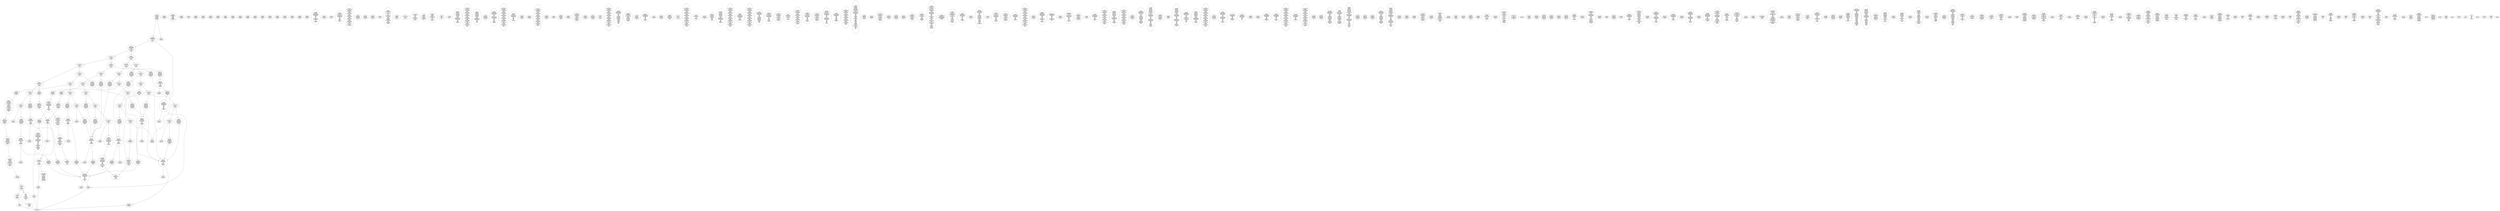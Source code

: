 /* Generated by GvGen v.1.0 (https://www.github.com/stricaud/gvgen) */

digraph G {
compound=true;
   node1 [label="[anywhere]"];
   node2 [label="# 0x0
PUSHX Data
PUSHX Data
MSTORE
CALLVALUE
ISZERO
PUSHX Data
JUMPI
"];
   node3 [label="# 0xc
PUSHX Data
REVERT
"];
   node4 [label="# 0x10
JUMPDEST
PUSHX LogicData
CALLDATASIZE
LT
PUSHX Data
JUMPI
"];
   node5 [label="# 0x1a
PUSHX Data
CALLDATALOAD
PUSHX BitData
SHR
PUSHX LogicData
GT
PUSHX Data
JUMPI
"];
   node6 [label="# 0x2b
PUSHX LogicData
GT
PUSHX Data
JUMPI
"];
   node7 [label="# 0x36
PUSHX LogicData
GT
PUSHX Data
JUMPI
"];
   node8 [label="# 0x41
PUSHX LogicData
EQ
PUSHX Data
JUMPI
"];
   node9 [label="# 0x4c
PUSHX LogicData
EQ
PUSHX Data
JUMPI
"];
   node10 [label="# 0x57
PUSHX LogicData
EQ
PUSHX Data
JUMPI
"];
   node11 [label="# 0x62
PUSHX LogicData
EQ
PUSHX Data
JUMPI
"];
   node12 [label="# 0x6d
PUSHX Data
REVERT
"];
   node13 [label="# 0x71
JUMPDEST
PUSHX LogicData
EQ
PUSHX Data
JUMPI
"];
   node14 [label="# 0x7d
PUSHX LogicData
EQ
PUSHX Data
JUMPI
"];
   node15 [label="# 0x88
PUSHX LogicData
EQ
PUSHX Data
JUMPI
"];
   node16 [label="# 0x93
PUSHX Data
REVERT
"];
   node17 [label="# 0x97
JUMPDEST
PUSHX LogicData
EQ
PUSHX Data
JUMPI
"];
   node18 [label="# 0xa3
PUSHX LogicData
EQ
PUSHX Data
JUMPI
"];
   node19 [label="# 0xae
PUSHX LogicData
EQ
PUSHX Data
JUMPI
"];
   node20 [label="# 0xb9
PUSHX LogicData
EQ
PUSHX Data
JUMPI
"];
   node21 [label="# 0xc4
PUSHX LogicData
EQ
PUSHX Data
JUMPI
"];
   node22 [label="# 0xcf
PUSHX LogicData
EQ
PUSHX Data
JUMPI
"];
   node23 [label="# 0xda
PUSHX Data
REVERT
"];
   node24 [label="# 0xde
JUMPDEST
PUSHX LogicData
GT
PUSHX Data
JUMPI
"];
   node25 [label="# 0xea
PUSHX LogicData
EQ
PUSHX Data
JUMPI
"];
   node26 [label="# 0xf5
PUSHX LogicData
EQ
PUSHX Data
JUMPI
"];
   node27 [label="# 0x100
PUSHX LogicData
EQ
PUSHX Data
JUMPI
"];
   node28 [label="# 0x10b
PUSHX LogicData
EQ
PUSHX Data
JUMPI
"];
   node29 [label="# 0x116
PUSHX LogicData
EQ
PUSHX Data
JUMPI
"];
   node30 [label="# 0x121
PUSHX LogicData
EQ
PUSHX Data
JUMPI
"];
   node31 [label="# 0x12c
PUSHX Data
REVERT
"];
   node32 [label="# 0x130
JUMPDEST
PUSHX LogicData
EQ
PUSHX Data
JUMPI
"];
   node33 [label="# 0x13c
PUSHX LogicData
EQ
PUSHX Data
JUMPI
"];
   node34 [label="# 0x147
PUSHX LogicData
EQ
PUSHX Data
JUMPI
"];
   node35 [label="# 0x152
PUSHX LogicData
EQ
PUSHX Data
JUMPI
"];
   node36 [label="# 0x15d
PUSHX LogicData
EQ
PUSHX Data
JUMPI
"];
   node37 [label="# 0x168
PUSHX LogicData
EQ
PUSHX Data
JUMPI
"];
   node38 [label="# 0x173
JUMPDEST
PUSHX Data
REVERT
"];
   node39 [label="# 0x178
JUMPDEST
PUSHX Data
PUSHX Data
CALLDATASIZE
PUSHX Data
PUSHX Data
JUMP
"];
   node40 [label="# 0x186
JUMPDEST
PUSHX Data
JUMP
"];
   node41 [label="# 0x18b
JUMPDEST
PUSHX MemData
MLOAD
ISZERO
ISZERO
MSTORE
PUSHX ArithData
ADD
"];
   node42 [label="# 0x197
JUMPDEST
PUSHX MemData
MLOAD
SUB
RETURN
"];
   node43 [label="# 0x1a0
JUMPDEST
PUSHX Data
PUSHX Data
CALLDATASIZE
PUSHX Data
PUSHX Data
JUMP
"];
   node44 [label="# 0x1ae
JUMPDEST
PUSHX Data
JUMP
"];
   node45 [label="# 0x1b3
JUMPDEST
STOP
"];
   node46 [label="# 0x1b5
JUMPDEST
PUSHX Data
PUSHX Data
JUMP
"];
   node47 [label="# 0x1bd
JUMPDEST
PUSHX MemData
MLOAD
PUSHX Data
PUSHX Data
JUMP
"];
   node48 [label="# 0x1ca
JUMPDEST
PUSHX Data
PUSHX Data
CALLDATASIZE
PUSHX Data
PUSHX Data
JUMP
"];
   node49 [label="# 0x1d8
JUMPDEST
PUSHX Data
JUMP
"];
   node50 [label="# 0x1dd
JUMPDEST
PUSHX MemData
MLOAD
PUSHX ArithData
PUSHX BitData
PUSHX BitData
SHL
SUB
AND
MSTORE
PUSHX ArithData
ADD
PUSHX Data
JUMP
"];
   node51 [label="# 0x1f5
JUMPDEST
PUSHX Data
PUSHX Data
CALLDATASIZE
PUSHX Data
PUSHX Data
JUMP
"];
   node52 [label="# 0x203
JUMPDEST
PUSHX Data
JUMP
"];
   node53 [label="# 0x208
JUMPDEST
PUSHX StorData
SLOAD
"];
   node54 [label="# 0x20c
JUMPDEST
PUSHX MemData
MLOAD
MSTORE
PUSHX ArithData
ADD
PUSHX Data
JUMP
"];
   node55 [label="# 0x21a
JUMPDEST
PUSHX Data
PUSHX Data
CALLDATASIZE
PUSHX Data
PUSHX Data
JUMP
"];
   node56 [label="# 0x228
JUMPDEST
PUSHX Data
JUMP
"];
   node57 [label="# 0x22d
JUMPDEST
PUSHX Data
PUSHX Data
CALLDATASIZE
PUSHX Data
PUSHX Data
JUMP
"];
   node58 [label="# 0x23b
JUMPDEST
PUSHX Data
JUMP
"];
   node59 [label="# 0x240
JUMPDEST
PUSHX Data
PUSHX StorData
SLOAD
JUMP
"];
   node60 [label="# 0x249
JUMPDEST
PUSHX Data
PUSHX Data
CALLDATASIZE
PUSHX Data
PUSHX Data
JUMP
"];
   node61 [label="# 0x257
JUMPDEST
PUSHX Data
JUMP
"];
   node62 [label="# 0x25c
JUMPDEST
PUSHX Data
PUSHX Data
CALLDATASIZE
PUSHX Data
PUSHX Data
JUMP
"];
   node63 [label="# 0x26a
JUMPDEST
PUSHX Data
JUMP
"];
   node64 [label="# 0x26f
JUMPDEST
PUSHX Data
PUSHX Data
CALLDATASIZE
PUSHX Data
PUSHX Data
JUMP
"];
   node65 [label="# 0x27d
JUMPDEST
PUSHX Data
JUMP
"];
   node66 [label="# 0x282
JUMPDEST
PUSHX Data
PUSHX Data
CALLDATASIZE
PUSHX Data
PUSHX Data
JUMP
"];
   node67 [label="# 0x290
JUMPDEST
PUSHX Data
JUMP
"];
   node68 [label="# 0x295
JUMPDEST
PUSHX Data
PUSHX Data
CALLDATASIZE
PUSHX Data
PUSHX Data
JUMP
"];
   node69 [label="# 0x2a3
JUMPDEST
PUSHX Data
JUMP
"];
   node70 [label="# 0x2a8
JUMPDEST
PUSHX Data
PUSHX Data
JUMP
"];
   node71 [label="# 0x2b0
JUMPDEST
PUSHX Data
PUSHX Data
CALLDATASIZE
PUSHX Data
PUSHX Data
JUMP
"];
   node72 [label="# 0x2be
JUMPDEST
PUSHX Data
JUMP
"];
   node73 [label="# 0x2c3
JUMPDEST
PUSHX Data
PUSHX Data
CALLDATASIZE
PUSHX Data
PUSHX Data
JUMP
"];
   node74 [label="# 0x2d1
JUMPDEST
PUSHX Data
JUMP
"];
   node75 [label="# 0x2d6
JUMPDEST
PUSHX StorData
SLOAD
PUSHX ArithData
PUSHX BitData
PUSHX BitData
SHL
SUB
AND
PUSHX Data
JUMP
"];
   node76 [label="# 0x2e7
JUMPDEST
PUSHX Data
PUSHX Data
JUMP
"];
   node77 [label="# 0x2ef
JUMPDEST
PUSHX Data
PUSHX Data
CALLDATASIZE
PUSHX Data
PUSHX Data
JUMP
"];
   node78 [label="# 0x2fd
JUMPDEST
PUSHX Data
JUMP
"];
   node79 [label="# 0x302
JUMPDEST
PUSHX Data
PUSHX Data
CALLDATASIZE
PUSHX Data
PUSHX Data
JUMP
"];
   node80 [label="# 0x310
JUMPDEST
PUSHX Data
JUMP
"];
   node81 [label="# 0x315
JUMPDEST
PUSHX Data
PUSHX Data
CALLDATASIZE
PUSHX Data
PUSHX Data
JUMP
"];
   node82 [label="# 0x323
JUMPDEST
PUSHX Data
JUMP
"];
   node83 [label="# 0x328
JUMPDEST
PUSHX Data
PUSHX Data
JUMP
"];
   node84 [label="# 0x330
JUMPDEST
PUSHX Data
PUSHX Data
CALLDATASIZE
PUSHX Data
PUSHX Data
JUMP
"];
   node85 [label="# 0x33e
JUMPDEST
PUSHX Data
JUMP
"];
   node86 [label="# 0x343
JUMPDEST
PUSHX Data
PUSHX Data
CALLDATASIZE
PUSHX Data
PUSHX Data
JUMP
"];
   node87 [label="# 0x351
JUMPDEST
PUSHX Data
JUMP
"];
   node88 [label="# 0x356
JUMPDEST
PUSHX Data
PUSHX ArithData
PUSHX BitData
PUSHX BitData
SHL
SUB
NOT
AND
PUSHX BitData
PUSHX BitData
SHL
EQ
PUSHX Data
JUMPI
"];
   node89 [label="# 0x372
PUSHX Data
PUSHX Data
JUMP
"];
   node90 [label="# 0x37b
JUMPDEST
JUMP
"];
   node91 [label="# 0x381
JUMPDEST
PUSHX StorData
SLOAD
PUSHX ArithData
PUSHX BitData
PUSHX BitData
SHL
SUB
AND
CALLER
EQ
PUSHX Data
JUMPI
"];
   node92 [label="# 0x394
PUSHX MemData
MLOAD
PUSHX BitData
PUSHX BitData
SHL
MSTORE
PUSHX Data
PUSHX ArithData
ADD
MSTORE
PUSHX Data
PUSHX ArithData
ADD
MSTORE
PUSHX Data
PUSHX ArithData
ADD
MSTORE
PUSHX BitData
PUSHX BitData
SHL
PUSHX ArithData
ADD
MSTORE
PUSHX ArithData
ADD
"];
   node93 [label="# 0x3e3
JUMPDEST
PUSHX MemData
MLOAD
SUB
REVERT
"];
   node94 [label="# 0x3ec
JUMPDEST
PUSHX Data
PUSHX Data
PUSHX Data
JUMP
"];
   node95 [label="# 0x3f6
JUMPDEST
PUSHX Data
PUSHX Data
JUMP
"];
   node96 [label="# 0x402
JUMPDEST
PUSHX Data
PUSHX Data
JUMP
"];
   node97 [label="# 0x40a
JUMPDEST
JUMP
"];
   node98 [label="# 0x40e
JUMPDEST
PUSHX Data
PUSHX StorData
SLOAD
PUSHX Data
PUSHX Data
JUMP
"];
   node99 [label="# 0x41d
JUMPDEST
PUSHX ArithData
ADD
PUSHX ArithData
DIV
MUL
PUSHX ArithData
ADD
PUSHX MemData
MLOAD
ADD
PUSHX Data
MSTORE
MSTORE
PUSHX ArithData
ADD
SLOAD
PUSHX Data
PUSHX Data
JUMP
"];
   node100 [label="# 0x449
JUMPDEST
ISZERO
PUSHX Data
JUMPI
"];
   node101 [label="# 0x450
PUSHX LogicData
LT
PUSHX Data
JUMPI
"];
   node102 [label="# 0x458
PUSHX ArithData
SLOAD
DIV
MUL
MSTORE
PUSHX ArithData
ADD
PUSHX Data
JUMP
"];
   node103 [label="# 0x46b
JUMPDEST
ADD
PUSHX Data
MSTORE
PUSHX Data
PUSHX Data
SHA3
"];
   node104 [label="# 0x479
JUMPDEST
SLOAD
MSTORE
PUSHX ArithData
ADD
PUSHX ArithData
ADD
GT
PUSHX Data
JUMPI
"];
   node105 [label="# 0x48d
SUB
PUSHX BitData
AND
ADD
"];
   node106 [label="# 0x496
JUMPDEST
JUMP
"];
   node107 [label="# 0x4a0
JUMPDEST
PUSHX Data
MSTORE
PUSHX Data
PUSHX Data
MSTORE
PUSHX Data
SHA3
SLOAD
PUSHX ArithData
PUSHX BitData
PUSHX BitData
SHL
SUB
AND
PUSHX Data
JUMPI
"];
   node108 [label="# 0x4bd
PUSHX MemData
MLOAD
PUSHX BitData
PUSHX BitData
SHL
MSTORE
PUSHX Data
PUSHX ArithData
ADD
MSTORE
PUSHX Data
PUSHX ArithData
ADD
MSTORE
PUSHX Data
PUSHX ArithData
ADD
MSTORE
PUSHX BitData
PUSHX BitData
SHL
PUSHX ArithData
ADD
MSTORE
PUSHX ArithData
ADD
PUSHX Data
JUMP
"];
   node109 [label="# 0x519
JUMPDEST
PUSHX Data
MSTORE
PUSHX Data
PUSHX Data
MSTORE
PUSHX Data
SHA3
SLOAD
PUSHX ArithData
PUSHX BitData
PUSHX BitData
SHL
SUB
AND
JUMP
"];
   node110 [label="# 0x535
JUMPDEST
PUSHX Data
PUSHX Data
PUSHX Data
JUMP
"];
   node111 [label="# 0x540
JUMPDEST
PUSHX ArithData
PUSHX BitData
PUSHX BitData
SHL
SUB
AND
PUSHX ArithData
PUSHX BitData
PUSHX BitData
SHL
SUB
AND
EQ
ISZERO
PUSHX Data
JUMPI
"];
   node112 [label="# 0x55d
PUSHX MemData
MLOAD
PUSHX BitData
PUSHX BitData
SHL
MSTORE
PUSHX Data
PUSHX ArithData
ADD
MSTORE
PUSHX Data
PUSHX ArithData
ADD
MSTORE
PUSHX Data
PUSHX ArithData
ADD
MSTORE
PUSHX BitData
PUSHX BitData
SHL
PUSHX ArithData
ADD
MSTORE
PUSHX ArithData
ADD
PUSHX Data
JUMP
"];
   node113 [label="# 0x5ae
JUMPDEST
CALLER
PUSHX ArithData
PUSHX BitData
PUSHX BitData
SHL
SUB
AND
EQ
PUSHX Data
JUMPI
"];
   node114 [label="# 0x5c0
PUSHX Data
CALLER
PUSHX Data
JUMP
"];
   node115 [label="# 0x5ca
JUMPDEST
PUSHX Data
JUMPI
"];
   node116 [label="# 0x5cf
PUSHX MemData
MLOAD
PUSHX BitData
PUSHX BitData
SHL
MSTORE
PUSHX Data
PUSHX ArithData
ADD
MSTORE
PUSHX Data
PUSHX ArithData
ADD
MSTORE
PUSHX Data
PUSHX ArithData
ADD
MSTORE
PUSHX Data
PUSHX ArithData
ADD
MSTORE
PUSHX ArithData
ADD
PUSHX Data
JUMP
"];
   node117 [label="# 0x63c
JUMPDEST
PUSHX Data
PUSHX Data
JUMP
"];
   node118 [label="# 0x646
JUMPDEST
JUMP
"];
   node119 [label="# 0x64b
JUMPDEST
PUSHX Data
CALLER
PUSHX Data
JUMP
"];
   node120 [label="# 0x655
JUMPDEST
PUSHX Data
JUMPI
"];
   node121 [label="# 0x65a
PUSHX MemData
MLOAD
PUSHX BitData
PUSHX BitData
SHL
MSTORE
PUSHX ArithData
ADD
PUSHX Data
PUSHX Data
JUMP
"];
   node122 [label="# 0x671
JUMPDEST
PUSHX Data
PUSHX Data
JUMP
"];
   node123 [label="# 0x67c
JUMPDEST
PUSHX Data
PUSHX Data
PUSHX Data
JUMP
"];
   node124 [label="# 0x687
JUMPDEST
LT
PUSHX Data
JUMPI
"];
   node125 [label="# 0x68e
PUSHX MemData
MLOAD
PUSHX BitData
PUSHX BitData
SHL
MSTORE
PUSHX Data
PUSHX ArithData
ADD
MSTORE
PUSHX Data
PUSHX ArithData
ADD
MSTORE
PUSHX Data
PUSHX ArithData
ADD
MSTORE
PUSHX BitData
PUSHX BitData
SHL
PUSHX ArithData
ADD
MSTORE
PUSHX ArithData
ADD
PUSHX Data
JUMP
"];
   node126 [label="# 0x6e9
JUMPDEST
PUSHX ArithData
PUSHX BitData
PUSHX BitData
SHL
SUB
AND
PUSHX Data
MSTORE
PUSHX Data
PUSHX Data
MSTORE
PUSHX Data
SHA3
MSTORE
MSTORE
SHA3
SLOAD
JUMP
"];
   node127 [label="# 0x712
JUMPDEST
PUSHX Data
PUSHX MemData
MLOAD
PUSHX ArithData
ADD
PUSHX Data
MSTORE
PUSHX Data
MSTORE
PUSHX Data
JUMP
"];
   node128 [label="# 0x72d
JUMPDEST
CALLER
PUSHX Data
PUSHX Data
JUMP
"];
   node129 [label="# 0x737
JUMPDEST
PUSHX ArithData
PUSHX BitData
PUSHX BitData
SHL
SUB
AND
EQ
PUSHX Data
JUMPI
"];
   node130 [label="# 0x746
PUSHX Data
REVERT
"];
   node131 [label="# 0x74a
JUMPDEST
PUSHX Data
PUSHX Data
JUMP
"];
   node132 [label="# 0x753
JUMPDEST
JUMP
"];
   node133 [label="# 0x756
JUMPDEST
PUSHX Data
PUSHX Data
PUSHX StorData
SLOAD
JUMP
"];
   node134 [label="# 0x761
JUMPDEST
LT
PUSHX Data
JUMPI
"];
   node135 [label="# 0x768
PUSHX MemData
MLOAD
PUSHX BitData
PUSHX BitData
SHL
MSTORE
PUSHX Data
PUSHX ArithData
ADD
MSTORE
PUSHX Data
PUSHX ArithData
ADD
MSTORE
PUSHX Data
PUSHX ArithData
ADD
MSTORE
PUSHX BitData
PUSHX BitData
SHL
PUSHX ArithData
ADD
MSTORE
PUSHX ArithData
ADD
PUSHX Data
JUMP
"];
   node136 [label="# 0x7c4
JUMPDEST
PUSHX StorData
SLOAD
LT
PUSHX Data
JUMPI
"];
   node137 [label="# 0x7d0
PUSHX Data
PUSHX Data
JUMP
"];
   node138 [label="# 0x7d7
JUMPDEST
PUSHX Data
MSTORE
PUSHX Data
PUSHX Data
SHA3
ADD
SLOAD
JUMP
"];
   node139 [label="# 0x7e9
JUMPDEST
PUSHX Data
MSTORE
PUSHX Data
PUSHX Data
MSTORE
PUSHX Data
SHA3
SLOAD
PUSHX ArithData
PUSHX BitData
PUSHX BitData
SHL
SUB
AND
PUSHX Data
JUMPI
"];
   node140 [label="# 0x807
PUSHX MemData
MLOAD
PUSHX BitData
PUSHX BitData
SHL
MSTORE
PUSHX Data
PUSHX ArithData
ADD
MSTORE
PUSHX Data
PUSHX ArithData
ADD
MSTORE
PUSHX Data
PUSHX ArithData
ADD
MSTORE
PUSHX BitData
PUSHX BitData
SHL
PUSHX ArithData
ADD
MSTORE
PUSHX ArithData
ADD
PUSHX Data
JUMP
"];
   node141 [label="# 0x860
JUMPDEST
PUSHX Data
PUSHX ArithData
PUSHX BitData
PUSHX BitData
SHL
SUB
AND
PUSHX Data
JUMPI
"];
   node142 [label="# 0x871
PUSHX MemData
MLOAD
PUSHX BitData
PUSHX BitData
SHL
MSTORE
PUSHX Data
PUSHX ArithData
ADD
MSTORE
PUSHX Data
PUSHX ArithData
ADD
MSTORE
PUSHX Data
PUSHX ArithData
ADD
MSTORE
PUSHX BitData
PUSHX BitData
SHL
PUSHX ArithData
ADD
MSTORE
PUSHX ArithData
ADD
PUSHX Data
JUMP
"];
   node143 [label="# 0x8cb
JUMPDEST
PUSHX ArithData
PUSHX BitData
PUSHX BitData
SHL
SUB
AND
PUSHX Data
MSTORE
PUSHX Data
PUSHX Data
MSTORE
PUSHX Data
SHA3
SLOAD
JUMP
"];
   node144 [label="# 0x8e7
JUMPDEST
PUSHX StorData
SLOAD
PUSHX ArithData
PUSHX BitData
PUSHX BitData
SHL
SUB
AND
CALLER
EQ
PUSHX Data
JUMPI
"];
   node145 [label="# 0x8fa
PUSHX MemData
MLOAD
PUSHX BitData
PUSHX BitData
SHL
MSTORE
PUSHX ArithData
ADD
PUSHX Data
PUSHX Data
JUMP
"];
   node146 [label="# 0x911
JUMPDEST
PUSHX Data
PUSHX Data
PUSHX Data
JUMP
"];
   node147 [label="# 0x91b
JUMPDEST
JUMP
"];
   node148 [label="# 0x91d
JUMPDEST
PUSHX StorData
SLOAD
PUSHX ArithData
PUSHX BitData
PUSHX BitData
SHL
SUB
AND
CALLER
EQ
PUSHX Data
JUMPI
"];
   node149 [label="# 0x930
PUSHX MemData
MLOAD
PUSHX BitData
PUSHX BitData
SHL
MSTORE
PUSHX ArithData
ADD
PUSHX Data
PUSHX Data
JUMP
"];
   node150 [label="# 0x947
JUMPDEST
PUSHX StorData
SLOAD
PUSHX StorData
SLOAD
LT
PUSHX Data
JUMPI
"];
   node151 [label="# 0x953
PUSHX MemData
MLOAD
PUSHX BitData
PUSHX BitData
SHL
MSTORE
PUSHX Data
PUSHX ArithData
ADD
MSTORE
PUSHX ArithData
ADD
MSTORE
PUSHX Data
PUSHX ArithData
ADD
MSTORE
PUSHX ArithData
ADD
PUSHX Data
JUMP
"];
   node152 [label="# 0x99a
JUMPDEST
PUSHX StorData
SLOAD
PUSHX ArithData
PUSHX BitData
PUSHX BitData
SHL
SUB
AND
CALLER
EQ
PUSHX Data
JUMPI
"];
   node153 [label="# 0x9ad
PUSHX MemData
MLOAD
PUSHX BitData
PUSHX BitData
SHL
MSTORE
PUSHX ArithData
ADD
PUSHX Data
PUSHX Data
JUMP
"];
   node154 [label="# 0x9c4
JUMPDEST
PUSHX StorData
SLOAD
PUSHX ArithData
PUSHX BitData
PUSHX BitData
SHL
SUB
NOT
AND
PUSHX ArithData
PUSHX BitData
PUSHX BitData
SHL
SUB
AND
OR
SSTORE
JUMP
"];
   node155 [label="# 0x9e6
JUMPDEST
PUSHX Data
PUSHX StorData
SLOAD
PUSHX Data
PUSHX Data
JUMP
"];
   node156 [label="# 0x9f5
JUMPDEST
PUSHX ArithData
PUSHX BitData
PUSHX BitData
SHL
SUB
AND
CALLER
EQ
ISZERO
PUSHX Data
JUMPI
"];
   node157 [label="# 0xa07
PUSHX MemData
MLOAD
PUSHX BitData
PUSHX BitData
SHL
MSTORE
PUSHX Data
PUSHX ArithData
ADD
MSTORE
PUSHX Data
PUSHX ArithData
ADD
MSTORE
PUSHX Data
PUSHX ArithData
ADD
MSTORE
PUSHX ArithData
ADD
PUSHX Data
JUMP
"];
   node158 [label="# 0xa4e
JUMPDEST
CALLER
PUSHX Data
MSTORE
PUSHX Data
PUSHX ArithData
MSTORE
PUSHX MemData
SHA3
PUSHX ArithData
PUSHX BitData
PUSHX BitData
SHL
SUB
AND
MSTORE
MSTORE
SHA3
SLOAD
PUSHX BitData
NOT
AND
ISZERO
ISZERO
OR
SSTORE
MLOAD
MSTORE
PUSHX Data
ADD
PUSHX MemData
MLOAD
SUB
LOGX
JUMP
"];
   node159 [label="# 0xaba
JUMPDEST
PUSHX Data
CALLER
PUSHX Data
JUMP
"];
   node160 [label="# 0xac4
JUMPDEST
PUSHX Data
JUMPI
"];
   node161 [label="# 0xac9
PUSHX MemData
MLOAD
PUSHX BitData
PUSHX BitData
SHL
MSTORE
PUSHX ArithData
ADD
PUSHX Data
PUSHX Data
JUMP
"];
   node162 [label="# 0xae0
JUMPDEST
PUSHX Data
PUSHX Data
JUMP
"];
   node163 [label="# 0xaec
JUMPDEST
JUMP
"];
   node164 [label="# 0xaf2
JUMPDEST
PUSHX Data
PUSHX Data
PUSHX Data
JUMP
"];
   node165 [label="# 0xafc
JUMPDEST
PUSHX Data
PUSHX Data
JUMP
"];
   node166 [label="# 0xb05
JUMPDEST
PUSHX MemData
MLOAD
PUSHX ArithData
ADD
PUSHX Data
PUSHX Data
JUMP
"];
   node167 [label="# 0xb16
JUMPDEST
PUSHX MemData
MLOAD
PUSHX ArithData
SUB
SUB
MSTORE
PUSHX Data
MSTORE
JUMP
"];
   node168 [label="# 0xb2c
JUMPDEST
PUSHX Data
PUSHX MemData
MLOAD
PUSHX ArithData
ADD
PUSHX Data
MSTORE
PUSHX Data
MSTORE
PUSHX ArithData
ADD
PUSHX Data
PUSHX Data
CODECOPY
JUMP
"];
   node169 [label="# 0xb4c
JUMPDEST
PUSHX StorData
SLOAD
PUSHX MemData
MLOAD
PUSHX BitData
PUSHX BitData
SHL
MSTORE
PUSHX ArithData
PUSHX BitData
PUSHX BitData
SHL
SUB
AND
PUSHX ArithData
ADD
MSTORE
PUSHX Data
AND
AND
PUSHX Data
PUSHX ArithData
ADD
PUSHX Data
PUSHX MemData
MLOAD
SUB
GAS
STATICCALL
ISZERO
ISZERO
PUSHX Data
JUMPI
"];
   node170 [label="# 0xb95
RETURNDATASIZE
PUSHX Data
RETURNDATACOPY
RETURNDATASIZE
PUSHX Data
REVERT
"];
   node171 [label="# 0xb9e
JUMPDEST
PUSHX MemData
MLOAD
RETURNDATASIZE
PUSHX BitData
NOT
PUSHX ArithData
ADD
AND
ADD
PUSHX Data
MSTORE
ADD
PUSHX Data
PUSHX Data
JUMP
"];
   node172 [label="# 0xbc2
JUMPDEST
PUSHX ArithData
PUSHX BitData
PUSHX BitData
SHL
SUB
AND
EQ
ISZERO
PUSHX Data
JUMPI
"];
   node173 [label="# 0xbd2
PUSHX Data
PUSHX Data
JUMP
"];
   node174 [label="# 0xbdb
JUMPDEST
PUSHX ArithData
PUSHX BitData
PUSHX BitData
SHL
SUB
AND
PUSHX Data
MSTORE
PUSHX Data
PUSHX Data
MSTORE
PUSHX Data
SHA3
AND
MSTORE
MSTORE
SHA3
SLOAD
PUSHX BitData
AND
"];
   node175 [label="# 0xc05
JUMPDEST
JUMP
"];
   node176 [label="# 0xc0d
JUMPDEST
PUSHX StorData
SLOAD
PUSHX ArithData
PUSHX BitData
PUSHX BitData
SHL
SUB
AND
CALLER
EQ
PUSHX Data
JUMPI
"];
   node177 [label="# 0xc20
PUSHX MemData
MLOAD
PUSHX BitData
PUSHX BitData
SHL
MSTORE
PUSHX ArithData
ADD
PUSHX Data
PUSHX Data
JUMP
"];
   node178 [label="# 0xc37
JUMPDEST
PUSHX ArithData
PUSHX BitData
PUSHX BitData
SHL
SUB
AND
PUSHX Data
JUMPI
"];
   node179 [label="# 0xc46
PUSHX MemData
MLOAD
PUSHX BitData
PUSHX BitData
SHL
MSTORE
PUSHX Data
PUSHX ArithData
ADD
MSTORE
PUSHX Data
PUSHX ArithData
ADD
MSTORE
PUSHX Data
PUSHX ArithData
ADD
MSTORE
PUSHX BitData
PUSHX BitData
SHL
PUSHX ArithData
ADD
MSTORE
PUSHX ArithData
ADD
PUSHX Data
JUMP
"];
   node180 [label="# 0xc9c
JUMPDEST
PUSHX Data
PUSHX Data
JUMP
"];
   node181 [label="# 0xca5
JUMPDEST
PUSHX Data
PUSHX ArithData
PUSHX BitData
PUSHX BitData
SHL
SUB
NOT
AND
PUSHX BitData
PUSHX BitData
SHL
EQ
PUSHX Data
JUMPI
"];
   node182 [label="# 0xcc1
PUSHX ArithData
PUSHX BitData
PUSHX BitData
SHL
SUB
NOT
AND
PUSHX BitData
PUSHX BitData
SHL
EQ
"];
   node183 [label="# 0xcd6
JUMPDEST
PUSHX Data
JUMPI
"];
   node184 [label="# 0xcdc
PUSHX BitData
PUSHX BitData
SHL
PUSHX ArithData
PUSHX BitData
PUSHX BitData
SHL
SUB
NOT
AND
EQ
PUSHX Data
JUMP
"];
   node185 [label="# 0xcf5
JUMPDEST
PUSHX StorData
SLOAD
PUSHX Data
PUSHX Data
PUSHX Data
PUSHX Data
JUMP
"];
   node186 [label="# 0xd06
JUMPDEST
JUMP
"];
   node187 [label="# 0xd0b
JUMPDEST
PUSHX ArithData
PUSHX BitData
PUSHX BitData
SHL
SUB
AND
PUSHX Data
JUMPI
"];
   node188 [label="# 0xd1a
PUSHX MemData
MLOAD
PUSHX BitData
PUSHX BitData
SHL
MSTORE
PUSHX Data
PUSHX ArithData
ADD
MSTORE
PUSHX ArithData
ADD
MSTORE
PUSHX Data
PUSHX ArithData
ADD
MSTORE
PUSHX ArithData
ADD
PUSHX Data
JUMP
"];
   node189 [label="# 0xd61
JUMPDEST
PUSHX Data
MSTORE
PUSHX Data
PUSHX Data
MSTORE
PUSHX Data
SHA3
SLOAD
PUSHX ArithData
PUSHX BitData
PUSHX BitData
SHL
SUB
AND
ISZERO
PUSHX Data
JUMPI
"];
   node190 [label="# 0xd7f
PUSHX MemData
MLOAD
PUSHX BitData
PUSHX BitData
SHL
MSTORE
PUSHX Data
PUSHX ArithData
ADD
MSTORE
PUSHX Data
PUSHX ArithData
ADD
MSTORE
PUSHX Data
PUSHX ArithData
ADD
MSTORE
PUSHX ArithData
ADD
PUSHX Data
JUMP
"];
   node191 [label="# 0xdc6
JUMPDEST
PUSHX Data
PUSHX Data
PUSHX Data
JUMP
"];
   node192 [label="# 0xdd2
JUMPDEST
PUSHX ArithData
PUSHX BitData
PUSHX BitData
SHL
SUB
AND
PUSHX Data
MSTORE
PUSHX Data
PUSHX Data
MSTORE
PUSHX Data
SHA3
SLOAD
PUSHX Data
PUSHX Data
PUSHX Data
JUMP
"];
   node193 [label="# 0xdfb
JUMPDEST
SSTORE
PUSHX Data
MSTORE
PUSHX Data
PUSHX Data
MSTORE
PUSHX MemData
SHA3
SLOAD
PUSHX ArithData
PUSHX BitData
PUSHX BitData
SHL
SUB
NOT
AND
PUSHX ArithData
PUSHX BitData
PUSHX BitData
SHL
SUB
AND
OR
SSTORE
MLOAD
PUSHX Data
LOGX
JUMP
"];
   node194 [label="# 0xe59
JUMPDEST
PUSHX StorData
SLOAD
PUSHX Data
PUSHX Data
PUSHX Data
JUMP
"];
   node195 [label="# 0xe69
JUMPDEST
SSTORE
JUMP
"];
   node196 [label="# 0xe70
JUMPDEST
PUSHX Data
MSTORE
PUSHX Data
PUSHX Data
MSTORE
PUSHX Data
SHA3
SLOAD
PUSHX ArithData
PUSHX BitData
PUSHX BitData
SHL
SUB
NOT
AND
PUSHX ArithData
PUSHX BitData
PUSHX BitData
SHL
SUB
AND
OR
SSTORE
PUSHX Data
PUSHX Data
JUMP
"];
   node197 [label="# 0xea5
JUMPDEST
PUSHX ArithData
PUSHX BitData
PUSHX BitData
SHL
SUB
AND
PUSHX Data
PUSHX MemData
MLOAD
PUSHX MemData
MLOAD
SUB
LOGX
JUMP
"];
   node198 [label="# 0xede
JUMPDEST
PUSHX Data
MSTORE
PUSHX Data
PUSHX Data
MSTORE
PUSHX Data
SHA3
SLOAD
PUSHX ArithData
PUSHX BitData
PUSHX BitData
SHL
SUB
AND
PUSHX Data
JUMPI
"];
   node199 [label="# 0xefb
PUSHX MemData
MLOAD
PUSHX BitData
PUSHX BitData
SHL
MSTORE
PUSHX Data
PUSHX ArithData
ADD
MSTORE
PUSHX Data
PUSHX ArithData
ADD
MSTORE
PUSHX Data
PUSHX ArithData
ADD
MSTORE
PUSHX BitData
PUSHX BitData
SHL
PUSHX ArithData
ADD
MSTORE
PUSHX ArithData
ADD
PUSHX Data
JUMP
"];
   node200 [label="# 0xf57
JUMPDEST
PUSHX Data
PUSHX Data
PUSHX Data
JUMP
"];
   node201 [label="# 0xf62
JUMPDEST
PUSHX ArithData
PUSHX BitData
PUSHX BitData
SHL
SUB
AND
PUSHX ArithData
PUSHX BitData
PUSHX BitData
SHL
SUB
AND
EQ
PUSHX Data
JUMPI
"];
   node202 [label="# 0xf7f
PUSHX ArithData
PUSHX BitData
PUSHX BitData
SHL
SUB
AND
PUSHX Data
PUSHX Data
JUMP
"];
   node203 [label="# 0xf92
JUMPDEST
PUSHX ArithData
PUSHX BitData
PUSHX BitData
SHL
SUB
AND
EQ
"];
   node204 [label="# 0xf9d
JUMPDEST
PUSHX Data
JUMPI
"];
   node205 [label="# 0xfa3
PUSHX Data
PUSHX Data
JUMP
"];
   node206 [label="# 0xfad
JUMPDEST
PUSHX ArithData
PUSHX BitData
PUSHX BitData
SHL
SUB
AND
PUSHX Data
PUSHX Data
JUMP
"];
   node207 [label="# 0xfc0
JUMPDEST
PUSHX ArithData
PUSHX BitData
PUSHX BitData
SHL
SUB
AND
EQ
PUSHX Data
JUMPI
"];
   node208 [label="# 0xfcf
PUSHX MemData
MLOAD
PUSHX BitData
PUSHX BitData
SHL
MSTORE
PUSHX Data
PUSHX ArithData
ADD
MSTORE
PUSHX Data
PUSHX ArithData
ADD
MSTORE
PUSHX Data
PUSHX ArithData
ADD
MSTORE
PUSHX BitData
PUSHX BitData
SHL
PUSHX ArithData
ADD
MSTORE
PUSHX ArithData
ADD
PUSHX Data
JUMP
"];
   node209 [label="# 0x1028
JUMPDEST
PUSHX ArithData
PUSHX BitData
PUSHX BitData
SHL
SUB
AND
PUSHX Data
JUMPI
"];
   node210 [label="# 0x1037
PUSHX MemData
MLOAD
PUSHX BitData
PUSHX BitData
SHL
MSTORE
PUSHX Data
PUSHX ArithData
ADD
MSTORE
PUSHX ArithData
ADD
MSTORE
PUSHX Data
PUSHX ArithData
ADD
MSTORE
PUSHX BitData
PUSHX BitData
SHL
PUSHX ArithData
ADD
MSTORE
PUSHX ArithData
ADD
PUSHX Data
JUMP
"];
   node211 [label="# 0x108a
JUMPDEST
PUSHX Data
PUSHX Data
JUMP
"];
   node212 [label="# 0x1095
JUMPDEST
PUSHX Data
PUSHX Data
PUSHX Data
JUMP
"];
   node213 [label="# 0x10a0
JUMPDEST
PUSHX ArithData
PUSHX BitData
PUSHX BitData
SHL
SUB
AND
PUSHX Data
MSTORE
PUSHX Data
PUSHX Data
MSTORE
PUSHX Data
SHA3
SLOAD
PUSHX Data
PUSHX Data
PUSHX Data
JUMP
"];
   node214 [label="# 0x10c9
JUMPDEST
SSTORE
PUSHX ArithData
PUSHX BitData
PUSHX BitData
SHL
SUB
AND
PUSHX Data
MSTORE
PUSHX Data
PUSHX Data
MSTORE
PUSHX Data
SHA3
SLOAD
PUSHX Data
PUSHX Data
PUSHX Data
JUMP
"];
   node215 [label="# 0x10f7
JUMPDEST
SSTORE
PUSHX Data
MSTORE
PUSHX Data
PUSHX Data
MSTORE
PUSHX MemData
SHA3
SLOAD
PUSHX ArithData
PUSHX BitData
PUSHX BitData
SHL
SUB
NOT
AND
PUSHX ArithData
PUSHX BitData
PUSHX BitData
SHL
SUB
AND
OR
SSTORE
MLOAD
AND
PUSHX Data
LOGX
JUMP
"];
   node216 [label="# 0x1158
JUMPDEST
PUSHX Data
PUSHX Data
PUSHX Data
JUMP
"];
   node217 [label="# 0x1163
JUMPDEST
PUSHX Data
PUSHX Data
PUSHX Data
JUMP
"];
   node218 [label="# 0x1171
JUMPDEST
PUSHX Data
PUSHX Data
PUSHX Data
JUMP
"];
   node219 [label="# 0x117c
JUMPDEST
PUSHX ArithData
PUSHX BitData
PUSHX BitData
SHL
SUB
AND
PUSHX Data
MSTORE
PUSHX Data
PUSHX Data
MSTORE
PUSHX Data
SHA3
SLOAD
PUSHX Data
PUSHX Data
PUSHX Data
JUMP
"];
   node220 [label="# 0x11a5
JUMPDEST
SSTORE
PUSHX Data
MSTORE
PUSHX Data
PUSHX Data
MSTORE
PUSHX MemData
SHA3
SLOAD
PUSHX ArithData
PUSHX BitData
PUSHX BitData
SHL
SUB
NOT
AND
SSTORE
MLOAD
PUSHX ArithData
PUSHX BitData
PUSHX BitData
SHL
SUB
AND
PUSHX Data
LOGX
JUMP
"];
   node221 [label="# 0x11ff
JUMPDEST
PUSHX StorData
SLOAD
PUSHX ArithData
PUSHX BitData
PUSHX BitData
SHL
SUB
AND
PUSHX ArithData
PUSHX BitData
PUSHX BitData
SHL
SUB
NOT
AND
OR
SSTORE
PUSHX MemData
MLOAD
AND
PUSHX Data
PUSHX Data
LOGX
JUMP
"];
   node222 [label="# 0x1251
JUMPDEST
PUSHX Data
PUSHX Data
JUMP
"];
   node223 [label="# 0x125c
JUMPDEST
PUSHX Data
PUSHX Data
JUMP
"];
   node224 [label="# 0x1268
JUMPDEST
PUSHX Data
JUMPI
"];
   node225 [label="# 0x126d
PUSHX MemData
MLOAD
PUSHX BitData
PUSHX BitData
SHL
MSTORE
PUSHX ArithData
ADD
PUSHX Data
PUSHX Data
JUMP
"];
   node226 [label="# 0x1284
JUMPDEST
PUSHX Data
PUSHX Data
JUMPI
"];
   node227 [label="# 0x128c
PUSHX Data
MLOAD
ADD
MSTORE
PUSHX Data
MSTORE
PUSHX BitData
PUSHX BitData
SHL
PUSHX ArithData
ADD
MSTORE
JUMP
"];
   node228 [label="# 0x12a8
JUMPDEST
PUSHX Data
"];
   node229 [label="# 0x12ac
JUMPDEST
ISZERO
PUSHX Data
JUMPI
"];
   node230 [label="# 0x12b3
PUSHX Data
PUSHX Data
JUMP
"];
   node231 [label="# 0x12bc
JUMPDEST
PUSHX Data
PUSHX Data
PUSHX Data
JUMP
"];
   node232 [label="# 0x12cb
JUMPDEST
PUSHX Data
JUMP
"];
   node233 [label="# 0x12d2
JUMPDEST
PUSHX Data
PUSHX LogicData
GT
ISZERO
PUSHX Data
JUMPI
"];
   node234 [label="# 0x12e6
PUSHX Data
PUSHX Data
JUMP
"];
   node235 [label="# 0x12ed
JUMPDEST
PUSHX MemData
MLOAD
MSTORE
PUSHX ArithData
ADD
PUSHX BitData
NOT
AND
PUSHX ArithData
ADD
ADD
PUSHX Data
MSTORE
ISZERO
PUSHX Data
JUMPI
"];
   node236 [label="# 0x130b
PUSHX ArithData
ADD
CALLDATASIZE
CALLDATACOPY
ADD
"];
   node237 [label="# 0x1317
JUMPDEST
"];
   node238 [label="# 0x131c
JUMPDEST
ISZERO
PUSHX Data
JUMPI
"];
   node239 [label="# 0x1323
PUSHX Data
PUSHX Data
PUSHX Data
JUMP
"];
   node240 [label="# 0x132d
JUMPDEST
PUSHX Data
PUSHX Data
PUSHX Data
PUSHX Data
JUMP
"];
   node241 [label="# 0x133c
JUMPDEST
PUSHX Data
PUSHX Data
PUSHX Data
JUMP
"];
   node242 [label="# 0x1347
JUMPDEST
PUSHX Data
PUSHX Data
JUMP
"];
   node243 [label="# 0x1351
JUMPDEST
PUSHX Data
PUSHX Data
PUSHX Data
JUMP
"];
   node244 [label="# 0x135c
JUMPDEST
PUSHX Data
PUSHX BitData
SHL
MLOAD
LT
PUSHX Data
JUMPI
"];
   node245 [label="# 0x1372
PUSHX Data
PUSHX Data
JUMP
"];
   node246 [label="# 0x1379
JUMPDEST
PUSHX ArithData
ADD
ADD
PUSHX ArithData
PUSHX BitData
PUSHX BitData
SHL
SUB
NOT
AND
PUSHX BitData
BYTE
MSTORE8
PUSHX Data
PUSHX Data
PUSHX Data
JUMP
"];
   node247 [label="# 0x139b
JUMPDEST
PUSHX Data
JUMP
"];
   node248 [label="# 0x13a4
JUMPDEST
JUMP
"];
   node249 [label="# 0x13ad
JUMPDEST
PUSHX Data
PUSHX Data
PUSHX Data
JUMP
"];
   node250 [label="# 0x13b9
JUMPDEST
JUMP
"];
   node251 [label="# 0x13c0
JUMPDEST
PUSHX ArithData
PUSHX BitData
PUSHX BitData
SHL
SUB
AND
PUSHX Data
JUMPI
"];
   node252 [label="# 0x13cf
PUSHX Data
PUSHX StorData
SLOAD
PUSHX Data
MSTORE
PUSHX Data
PUSHX Data
MSTORE
PUSHX Data
SHA3
SSTORE
PUSHX ArithData
ADD
SSTORE
MSTORE
PUSHX ArithData
ADD
SSTORE
JUMP
"];
   node253 [label="# 0x1416
JUMPDEST
PUSHX Data
JUMP
"];
   node254 [label="# 0x141b
JUMPDEST
PUSHX ArithData
PUSHX BitData
PUSHX BitData
SHL
SUB
AND
PUSHX ArithData
PUSHX BitData
PUSHX BitData
SHL
SUB
AND
EQ
PUSHX Data
JUMPI
"];
   node255 [label="# 0x1435
PUSHX Data
PUSHX Data
JUMP
"];
   node256 [label="# 0x143e
JUMPDEST
PUSHX ArithData
PUSHX BitData
PUSHX BitData
SHL
SUB
AND
PUSHX Data
JUMPI
"];
   node257 [label="# 0x144d
PUSHX Data
PUSHX Data
JUMP
"];
   node258 [label="# 0x1455
JUMPDEST
PUSHX ArithData
PUSHX BitData
PUSHX BitData
SHL
SUB
AND
PUSHX ArithData
PUSHX BitData
PUSHX BitData
SHL
SUB
AND
EQ
PUSHX Data
JUMPI
"];
   node259 [label="# 0x146f
PUSHX Data
PUSHX Data
JUMP
"];
   node260 [label="# 0x1478
JUMPDEST
PUSHX Data
PUSHX ArithData
PUSHX BitData
PUSHX BitData
SHL
SUB
AND
EXTCODESIZE
ISZERO
PUSHX Data
JUMPI
"];
   node261 [label="# 0x148b
PUSHX MemData
MLOAD
PUSHX BitData
PUSHX BitData
SHL
MSTORE
PUSHX ArithData
PUSHX BitData
PUSHX BitData
SHL
SUB
AND
PUSHX Data
PUSHX Data
CALLER
PUSHX ArithData
ADD
PUSHX Data
JUMP
"];
   node262 [label="# 0x14bc
JUMPDEST
PUSHX Data
PUSHX MemData
MLOAD
SUB
PUSHX Data
GAS
CALL
ISZERO
PUSHX Data
JUMPI
"];
   node263 [label="# 0x14d5
PUSHX MemData
MLOAD
PUSHX ArithData
RETURNDATASIZE
ADD
PUSHX BitData
NOT
AND
ADD
MSTORE
PUSHX Data
ADD
PUSHX Data
JUMP
"];
   node264 [label="# 0x14f4
JUMPDEST
PUSHX Data
"];
   node265 [label="# 0x14f7
JUMPDEST
PUSHX Data
JUMPI
"];
   node266 [label="# 0x14fc
RETURNDATASIZE
ISZERO
PUSHX Data
JUMPI
"];
   node267 [label="# 0x1504
PUSHX MemData
MLOAD
PUSHX BitData
NOT
PUSHX ArithData
RETURNDATASIZE
ADD
AND
ADD
PUSHX Data
MSTORE
RETURNDATASIZE
MSTORE
RETURNDATASIZE
PUSHX Data
PUSHX ArithData
ADD
RETURNDATACOPY
PUSHX Data
JUMP
"];
   node268 [label="# 0x1525
JUMPDEST
PUSHX Data
"];
   node269 [label="# 0x152a
JUMPDEST
MLOAD
PUSHX Data
JUMPI
"];
   node270 [label="# 0x1532
PUSHX MemData
MLOAD
PUSHX BitData
PUSHX BitData
SHL
MSTORE
PUSHX ArithData
ADD
PUSHX Data
PUSHX Data
JUMP
"];
   node271 [label="# 0x1549
JUMPDEST
MLOAD
PUSHX ArithData
ADD
REVERT
"];
   node272 [label="# 0x1551
JUMPDEST
PUSHX ArithData
PUSHX BitData
PUSHX BitData
SHL
SUB
NOT
AND
PUSHX BitData
PUSHX BitData
SHL
EQ
PUSHX Data
JUMP
"];
   node273 [label="# 0x156b
JUMPDEST
PUSHX Data
JUMP
"];
   node274 [label="# 0x1576
JUMPDEST
PUSHX Data
PUSHX Data
PUSHX Data
PUSHX Data
JUMP
"];
   node275 [label="# 0x1583
JUMPDEST
PUSHX Data
PUSHX Data
JUMP
"];
   node276 [label="# 0x158d
JUMPDEST
PUSHX Data
MSTORE
PUSHX Data
PUSHX Data
MSTORE
PUSHX Data
SHA3
SLOAD
EQ
PUSHX Data
JUMPI
"];
   node277 [label="# 0x15a7
PUSHX ArithData
PUSHX BitData
PUSHX BitData
SHL
SUB
AND
PUSHX Data
MSTORE
PUSHX Data
PUSHX Data
MSTORE
PUSHX Data
SHA3
MSTORE
MSTORE
SHA3
SLOAD
MSTORE
SHA3
SSTORE
MSTORE
PUSHX Data
MSTORE
SHA3
SSTORE
"];
   node278 [label="# 0x15e0
JUMPDEST
PUSHX Data
MSTORE
PUSHX Data
PUSHX Data
MSTORE
PUSHX Data
SHA3
SSTORE
PUSHX ArithData
PUSHX BitData
PUSHX BitData
SHL
SUB
AND
MSTORE
PUSHX Data
MSTORE
SHA3
MSTORE
MSTORE
SHA3
SSTORE
JUMP
"];
   node279 [label="# 0x1613
JUMPDEST
PUSHX StorData
SLOAD
PUSHX Data
PUSHX Data
PUSHX Data
PUSHX Data
JUMP
"];
   node280 [label="# 0x1625
JUMPDEST
PUSHX Data
MSTORE
PUSHX Data
PUSHX Data
MSTORE
PUSHX Data
SHA3
SLOAD
PUSHX StorData
SLOAD
LT
PUSHX Data
JUMPI
"];
   node281 [label="# 0x1646
PUSHX Data
PUSHX Data
JUMP
"];
   node282 [label="# 0x164d
JUMPDEST
PUSHX Data
MSTORE
PUSHX Data
PUSHX Data
SHA3
ADD
SLOAD
PUSHX StorData
SLOAD
LT
PUSHX Data
JUMPI
"];
   node283 [label="# 0x1667
PUSHX Data
PUSHX Data
JUMP
"];
   node284 [label="# 0x166e
JUMPDEST
PUSHX Data
MSTORE
PUSHX Data
SHA3
ADD
SSTORE
MSTORE
PUSHX Data
MSTORE
PUSHX Data
SHA3
SSTORE
MSTORE
SHA3
SSTORE
PUSHX StorData
SLOAD
PUSHX Data
JUMPI
"];
   node285 [label="# 0x169f
PUSHX Data
PUSHX Data
JUMP
"];
   node286 [label="# 0x16a6
JUMPDEST
PUSHX ArithData
SUB
PUSHX Data
MSTORE
PUSHX Data
PUSHX Data
SHA3
ADD
PUSHX Data
SSTORE
SSTORE
JUMP
"];
   node287 [label="# 0x16c2
JUMPDEST
PUSHX Data
PUSHX Data
PUSHX Data
JUMP
"];
   node288 [label="# 0x16cd
JUMPDEST
PUSHX ArithData
PUSHX BitData
PUSHX BitData
SHL
SUB
AND
PUSHX Data
MSTORE
PUSHX Data
PUSHX Data
MSTORE
PUSHX Data
SHA3
MSTORE
MSTORE
SHA3
SSTORE
MSTORE
PUSHX Data
MSTORE
SHA3
SSTORE
JUMP
"];
   node289 [label="# 0x1706
JUMPDEST
PUSHX ArithData
PUSHX BitData
PUSHX BitData
SHL
SUB
NOT
AND
EQ
PUSHX Data
JUMPI
"];
   node290 [label="# 0x1718
PUSHX Data
REVERT
"];
   node291 [label="# 0x171c
JUMPDEST
PUSHX Data
PUSHX LogicData
SUB
SLT
ISZERO
PUSHX Data
JUMPI
"];
   node292 [label="# 0x172a
PUSHX Data
REVERT
"];
   node293 [label="# 0x172e
JUMPDEST
CALLDATALOAD
PUSHX Data
PUSHX Data
JUMP
"];
   node294 [label="# 0x1739
JUMPDEST
PUSHX ArithData
PUSHX BitData
PUSHX BitData
SHL
SUB
AND
EQ
PUSHX Data
JUMPI
"];
   node295 [label="# 0x174a
PUSHX Data
REVERT
"];
   node296 [label="# 0x174e
JUMPDEST
PUSHX Data
PUSHX LogicData
SUB
SLT
ISZERO
PUSHX Data
JUMPI
"];
   node297 [label="# 0x175c
PUSHX Data
REVERT
"];
   node298 [label="# 0x1760
JUMPDEST
CALLDATALOAD
PUSHX Data
PUSHX Data
JUMP
"];
   node299 [label="# 0x176b
JUMPDEST
PUSHX Data
"];
   node300 [label="# 0x176e
JUMPDEST
LT
ISZERO
PUSHX Data
JUMPI
"];
   node301 [label="# 0x1777
ADD
MLOAD
ADD
MSTORE
PUSHX ArithData
ADD
PUSHX Data
JUMP
"];
   node302 [label="# 0x1786
JUMPDEST
GT
ISZERO
PUSHX Data
JUMPI
"];
   node303 [label="# 0x178f
PUSHX Data
ADD
MSTORE
JUMP
"];
   node304 [label="# 0x1797
JUMPDEST
PUSHX Data
MLOAD
MSTORE
PUSHX Data
PUSHX ArithData
ADD
PUSHX ArithData
ADD
PUSHX Data
JUMP
"];
   node305 [label="# 0x17af
JUMPDEST
PUSHX ArithData
ADD
PUSHX BitData
NOT
AND
ADD
PUSHX ArithData
ADD
JUMP
"];
   node306 [label="# 0x17c3
JUMPDEST
PUSHX Data
MSTORE
PUSHX Data
PUSHX Data
PUSHX ArithData
ADD
PUSHX Data
JUMP
"];
   node307 [label="# 0x17d6
JUMPDEST
PUSHX Data
PUSHX LogicData
SUB
SLT
ISZERO
PUSHX Data
JUMPI
"];
   node308 [label="# 0x17e4
PUSHX Data
REVERT
"];
   node309 [label="# 0x17e8
JUMPDEST
CALLDATALOAD
JUMP
"];
   node310 [label="# 0x17ef
JUMPDEST
PUSHX Data
PUSHX LogicData
SUB
SLT
ISZERO
PUSHX Data
JUMPI
"];
   node311 [label="# 0x17fe
PUSHX Data
REVERT
"];
   node312 [label="# 0x1802
JUMPDEST
CALLDATALOAD
PUSHX Data
PUSHX Data
JUMP
"];
   node313 [label="# 0x180d
JUMPDEST
PUSHX ArithData
ADD
CALLDATALOAD
JUMP
"];
   node314 [label="# 0x181b
JUMPDEST
PUSHX Data
PUSHX Data
PUSHX LogicData
SUB
SLT
ISZERO
PUSHX Data
JUMPI
"];
   node315 [label="# 0x182c
PUSHX Data
REVERT
"];
   node316 [label="# 0x1830
JUMPDEST
CALLDATALOAD
PUSHX Data
PUSHX Data
JUMP
"];
   node317 [label="# 0x183b
JUMPDEST
PUSHX ArithData
ADD
CALLDATALOAD
PUSHX Data
PUSHX Data
JUMP
"];
   node318 [label="# 0x184b
JUMPDEST
PUSHX ArithData
ADD
CALLDATALOAD
JUMP
"];
   node319 [label="# 0x185c
JUMPDEST
PUSHX Data
PUSHX LogicData
SUB
SLT
ISZERO
PUSHX Data
JUMPI
"];
   node320 [label="# 0x186b
PUSHX Data
REVERT
"];
   node321 [label="# 0x186f
JUMPDEST
CALLDATALOAD
PUSHX Data
PUSHX Data
JUMP
"];
   node322 [label="# 0x187a
JUMPDEST
PUSHX ArithData
ADD
CALLDATALOAD
ISZERO
ISZERO
EQ
PUSHX Data
JUMPI
"];
   node323 [label="# 0x188b
PUSHX Data
REVERT
"];
   node324 [label="# 0x188f
JUMPDEST
JUMP
"];
   node325 [label="# 0x189a
JUMPDEST
PUSHX BitData
PUSHX BitData
SHL
PUSHX Data
MSTORE
PUSHX Data
PUSHX Data
MSTORE
PUSHX Data
PUSHX Data
REVERT
"];
   node326 [label="# 0x18b0
JUMPDEST
PUSHX Data
PUSHX Data
PUSHX LogicData
SUB
SLT
ISZERO
PUSHX Data
JUMPI
"];
   node327 [label="# 0x18c2
PUSHX Data
REVERT
"];
   node328 [label="# 0x18c6
JUMPDEST
CALLDATALOAD
PUSHX Data
PUSHX Data
JUMP
"];
   node329 [label="# 0x18d1
JUMPDEST
PUSHX ArithData
ADD
CALLDATALOAD
PUSHX Data
PUSHX Data
JUMP
"];
   node330 [label="# 0x18e1
JUMPDEST
PUSHX ArithData
ADD
CALLDATALOAD
PUSHX ArithData
ADD
CALLDATALOAD
PUSHX LogicData
GT
ISZERO
PUSHX Data
JUMPI
"];
   node331 [label="# 0x1901
PUSHX Data
REVERT
"];
   node332 [label="# 0x1905
JUMPDEST
ADD
PUSHX ArithData
ADD
SLT
PUSHX Data
JUMPI
"];
   node333 [label="# 0x1915
PUSHX Data
REVERT
"];
   node334 [label="# 0x1919
JUMPDEST
CALLDATALOAD
GT
ISZERO
PUSHX Data
JUMPI
"];
   node335 [label="# 0x1924
PUSHX Data
PUSHX Data
JUMP
"];
   node336 [label="# 0x192b
JUMPDEST
PUSHX MemData
MLOAD
PUSHX ArithData
ADD
PUSHX BitData
NOT
AND
PUSHX ArithData
ADD
AND
ADD
GT
LT
OR
ISZERO
PUSHX Data
JUMPI
"];
   node337 [label="# 0x194c
PUSHX Data
PUSHX Data
JUMP
"];
   node338 [label="# 0x1953
JUMPDEST
PUSHX Data
MSTORE
MSTORE
PUSHX ArithData
ADD
ADD
GT
ISZERO
PUSHX Data
JUMPI
"];
   node339 [label="# 0x1968
PUSHX Data
REVERT
"];
   node340 [label="# 0x196c
JUMPDEST
PUSHX ArithData
ADD
PUSHX ArithData
ADD
CALLDATACOPY
PUSHX Data
PUSHX ArithData
ADD
ADD
MSTORE
JUMP
"];
   node341 [label="# 0x1990
JUMPDEST
PUSHX Data
PUSHX LogicData
SUB
SLT
ISZERO
PUSHX Data
JUMPI
"];
   node342 [label="# 0x199f
PUSHX Data
REVERT
"];
   node343 [label="# 0x19a3
JUMPDEST
CALLDATALOAD
PUSHX Data
PUSHX Data
JUMP
"];
   node344 [label="# 0x19ae
JUMPDEST
PUSHX ArithData
ADD
CALLDATALOAD
PUSHX Data
PUSHX Data
JUMP
"];
   node345 [label="# 0x19be
JUMPDEST
PUSHX BitData
SHR
AND
PUSHX Data
JUMPI
"];
   node346 [label="# 0x19cc
PUSHX BitData
AND
"];
   node347 [label="# 0x19d2
JUMPDEST
PUSHX LogicData
LT
EQ
ISZERO
PUSHX Data
JUMPI
"];
   node348 [label="# 0x19de
PUSHX BitData
PUSHX BitData
SHL
PUSHX Data
MSTORE
PUSHX Data
PUSHX Data
MSTORE
PUSHX Data
PUSHX Data
REVERT
"];
   node349 [label="# 0x19f3
JUMPDEST
JUMP
"];
   node350 [label="# 0x19f9
JUMPDEST
PUSHX ArithData
MSTORE
PUSHX Data
ADD
MSTORE
PUSHX Data
PUSHX ArithData
ADD
MSTORE
PUSHX BitData
PUSHX BitData
SHL
PUSHX ArithData
ADD
MSTORE
PUSHX ArithData
ADD
JUMP
"];
   node351 [label="# 0x1a4a
JUMPDEST
PUSHX BitData
PUSHX BitData
SHL
PUSHX Data
MSTORE
PUSHX Data
PUSHX Data
MSTORE
PUSHX Data
PUSHX Data
REVERT
"];
   node352 [label="# 0x1a60
JUMPDEST
PUSHX ArithData
MSTORE
ADD
MSTORE
PUSHX Data
PUSHX ArithData
ADD
MSTORE
PUSHX ArithData
ADD
JUMP
"];
   node353 [label="# 0x1a95
JUMPDEST
PUSHX Data
MLOAD
PUSHX Data
PUSHX ArithData
ADD
PUSHX Data
JUMP
"];
   node354 [label="# 0x1aa7
JUMPDEST
MLOAD
ADD
PUSHX Data
PUSHX ArithData
ADD
PUSHX Data
JUMP
"];
   node355 [label="# 0x1abb
JUMPDEST
PUSHX BitData
PUSHX BitData
SHL
ADD
MSTORE
PUSHX ArithData
ADD
JUMP
"];
   node356 [label="# 0x1ad4
JUMPDEST
PUSHX Data
PUSHX LogicData
SUB
SLT
ISZERO
PUSHX Data
JUMPI
"];
   node357 [label="# 0x1ae2
PUSHX Data
REVERT
"];
   node358 [label="# 0x1ae6
JUMPDEST
MLOAD
PUSHX Data
PUSHX Data
JUMP
"];
   node359 [label="# 0x1af1
JUMPDEST
PUSHX BitData
PUSHX BitData
SHL
PUSHX Data
MSTORE
PUSHX Data
PUSHX Data
MSTORE
PUSHX Data
PUSHX Data
REVERT
"];
   node360 [label="# 0x1b07
JUMPDEST
PUSHX Data
NOT
GT
ISZERO
PUSHX Data
JUMPI
"];
   node361 [label="# 0x1b13
PUSHX Data
PUSHX Data
JUMP
"];
   node362 [label="# 0x1b1a
JUMPDEST
ADD
JUMP
"];
   node363 [label="# 0x1b1f
JUMPDEST
PUSHX Data
PUSHX BitData
NOT
EQ
ISZERO
PUSHX Data
JUMPI
"];
   node364 [label="# 0x1b2c
PUSHX Data
PUSHX Data
JUMP
"];
   node365 [label="# 0x1b33
JUMPDEST
PUSHX ArithData
ADD
JUMP
"];
   node366 [label="# 0x1b3a
JUMPDEST
PUSHX Data
LT
ISZERO
PUSHX Data
JUMPI
"];
   node367 [label="# 0x1b45
PUSHX Data
PUSHX Data
JUMP
"];
   node368 [label="# 0x1b4c
JUMPDEST
SUB
JUMP
"];
   node369 [label="# 0x1b51
JUMPDEST
PUSHX ArithData
MSTORE
PUSHX Data
ADD
MSTORE
PUSHX Data
PUSHX ArithData
ADD
MSTORE
PUSHX BitData
PUSHX BitData
SHL
PUSHX ArithData
ADD
MSTORE
PUSHX ArithData
ADD
JUMP
"];
   node370 [label="# 0x1ba3
JUMPDEST
PUSHX Data
PUSHX Data
JUMPI
"];
   node371 [label="# 0x1bab
PUSHX BitData
PUSHX BitData
SHL
PUSHX Data
MSTORE
PUSHX Data
PUSHX Data
MSTORE
PUSHX Data
PUSHX Data
REVERT
"];
   node372 [label="# 0x1bc0
JUMPDEST
DIV
JUMP
"];
   node373 [label="# 0x1bc5
JUMPDEST
PUSHX Data
PUSHX BitData
NOT
DIV
GT
ISZERO
ISZERO
AND
ISZERO
PUSHX Data
JUMPI
"];
   node374 [label="# 0x1bd8
PUSHX Data
PUSHX Data
JUMP
"];
   node375 [label="# 0x1bdf
JUMPDEST
MUL
JUMP
"];
   node376 [label="# 0x1be4
JUMPDEST
PUSHX Data
PUSHX BitData
AND
PUSHX BitData
AND
PUSHX ArithData
SUB
GT
ISZERO
PUSHX Data
JUMPI
"];
   node377 [label="# 0x1bfa
PUSHX Data
PUSHX Data
JUMP
"];
   node378 [label="# 0x1c01
JUMPDEST
ADD
JUMP
"];
   node379 [label="# 0x1c09
JUMPDEST
PUSHX ArithData
PUSHX BitData
PUSHX BitData
SHL
SUB
AND
MSTORE
AND
PUSHX ArithData
ADD
MSTORE
PUSHX ArithData
ADD
MSTORE
PUSHX ArithData
PUSHX ArithData
ADD
MSTORE
PUSHX Data
PUSHX Data
ADD
PUSHX Data
JUMP
"];
   node380 [label="# 0x1c3c
JUMPDEST
JUMP
"];
   node381 [label="# 0x1c46
JUMPDEST
PUSHX Data
PUSHX LogicData
SUB
SLT
ISZERO
PUSHX Data
JUMPI
"];
   node382 [label="# 0x1c54
PUSHX Data
REVERT
"];
   node383 [label="# 0x1c58
JUMPDEST
MLOAD
PUSHX Data
PUSHX Data
JUMP
"];
   node384 [label="# 0x1c63
JUMPDEST
PUSHX BitData
PUSHX BitData
SHL
PUSHX Data
MSTORE
PUSHX Data
PUSHX Data
MSTORE
PUSHX Data
PUSHX Data
REVERT
"];
   node385 [label="# 0x1c79
INVALID
"];
   node386 [label="# 0x1c7a
PUSHX Data
PUSHX Data
PUSHX Data
PUSHX Data
PUSHX Data
PUSHX Data
INVALID
"];
   node387 [label="# 0x1cbd
INVALID
"];
   node388 [label="# 0x1cbe
BALANCE
SLOAD
INVALID
"];
   node389 [label="# 0x1cc1
INVALID
"];
   node390 [label="# 0x1cc3
PUSHX Data
STOP
"];
   node391 [label="# 0x1cca
EXP
INVALID
"];
   node392 [label="# 0x1ccc
CALL
SGT
XOR
SAR
INVALID
"];
   node393 [label="# 0x1cd1
INVALID
"];
   node394 [label="# 0x1cd3
PUSHX Data
STOP
"];
   node395 [label="# 0x1cda
ADDMOD
EXP
STOP
"];
   node396 [label="# 0x1cdd
CALLER
"];
node2->node4;
node2->node3;
node4->node38;
node4->node5;
node5->node24;
node5->node6;
node6->node17;
node6->node7;
node7->node13;
node7->node8;
node8->node81;
node8->node9;
node9->node83;
node9->node10;
node10->node84;
node10->node11;
node11->node86;
node11->node12;
node13->node76;
node13->node14;
node14->node77;
node14->node15;
node15->node79;
node15->node16;
node17->node66;
node17->node18;
node18->node68;
node18->node19;
node19->node70;
node19->node20;
node20->node71;
node20->node21;
node21->node73;
node21->node22;
node22->node75;
node22->node23;
node24->node32;
node24->node25;
node25->node55;
node25->node26;
node26->node57;
node26->node27;
node27->node59;
node27->node28;
node28->node60;
node28->node29;
node29->node62;
node29->node30;
node30->node64;
node30->node31;
node32->node39;
node32->node33;
node33->node43;
node33->node34;
node34->node46;
node34->node35;
node35->node48;
node35->node36;
node36->node51;
node36->node37;
node37->node53;
node37->node38;
node39->node291;
node43->node296;
node46->node98;
node47->node306;
node48->node307;
node50->node42;
node51->node310;
node53->node54;
node54->node42;
node55->node314;
node57->node310;
node59->node54;
node60->node314;
node62->node307;
node64->node307;
node66->node307;
node68->node296;
node70->node144;
node71->node296;
node73->node296;
node75->node50;
node76->node155;
node77->node319;
node79->node326;
node81->node307;
node83->node168;
node84->node341;
node86->node296;
node98->node345;
node132->node1;
node144->node146;
node144->node145;
node145->node352;
node146->node221;
node147->node1;
node155->node345;
node163->node1;
node168->node47;
node221->node147;
node289->node132;
node289->node290;
node291->node293;
node291->node292;
node293->node289;
node294->node132;
node294->node295;
node296->node298;
node296->node297;
node298->node294;
node299->node300;
node300->node302;
node300->node301;
node301->node300;
node302->node163;
node302->node303;
node303->node1;
node304->node299;
node306->node304;
node307->node309;
node307->node308;
node309->node1;
node310->node312;
node310->node311;
node312->node294;
node314->node316;
node314->node315;
node316->node294;
node319->node321;
node319->node320;
node321->node294;
node326->node328;
node326->node327;
node328->node294;
node341->node343;
node341->node342;
node343->node294;
node345->node347;
node345->node346;
node346->node347;
node347->node349;
node347->node348;
node349->node1;
node352->node93;
}
